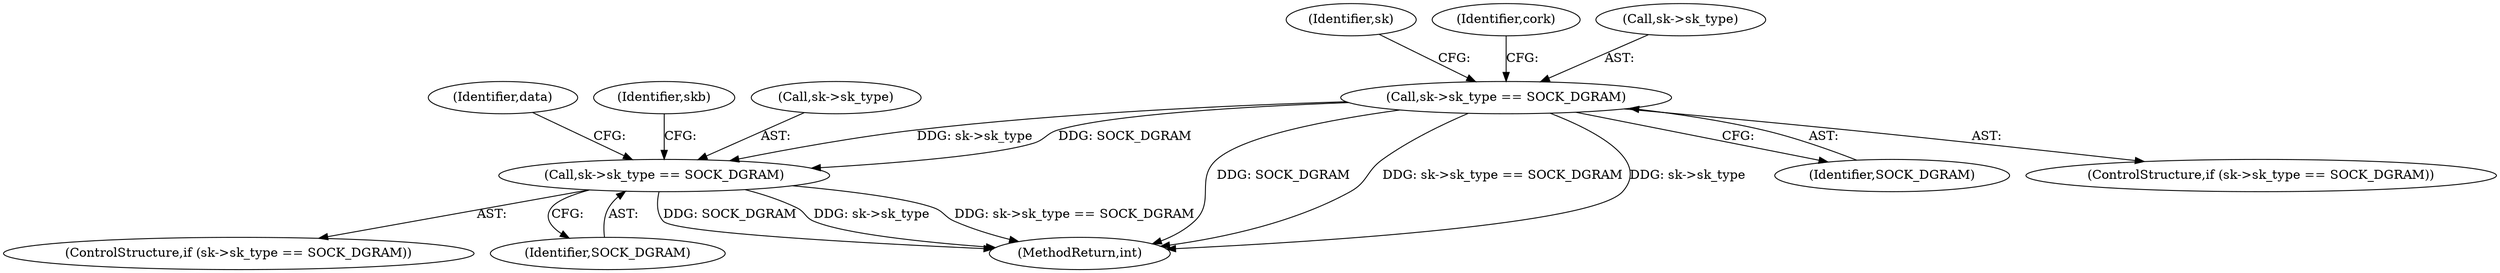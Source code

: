digraph "0_linux_2811ebac2521ceac84f2bdae402455baa6a7fb47@pointer" {
"1000639" [label="(Call,sk->sk_type == SOCK_DGRAM)"];
"1000993" [label="(Call,sk->sk_type == SOCK_DGRAM)"];
"1001005" [label="(Identifier,data)"];
"1000645" [label="(Identifier,sk)"];
"1000997" [label="(Identifier,SOCK_DGRAM)"];
"1001001" [label="(Identifier,skb)"];
"1000639" [label="(Call,sk->sk_type == SOCK_DGRAM)"];
"1000650" [label="(Identifier,cork)"];
"1000994" [label="(Call,sk->sk_type)"];
"1000993" [label="(Call,sk->sk_type == SOCK_DGRAM)"];
"1000640" [label="(Call,sk->sk_type)"];
"1000638" [label="(ControlStructure,if (sk->sk_type == SOCK_DGRAM))"];
"1001333" [label="(MethodReturn,int)"];
"1000643" [label="(Identifier,SOCK_DGRAM)"];
"1000992" [label="(ControlStructure,if (sk->sk_type == SOCK_DGRAM))"];
"1000639" -> "1000638"  [label="AST: "];
"1000639" -> "1000643"  [label="CFG: "];
"1000640" -> "1000639"  [label="AST: "];
"1000643" -> "1000639"  [label="AST: "];
"1000645" -> "1000639"  [label="CFG: "];
"1000650" -> "1000639"  [label="CFG: "];
"1000639" -> "1001333"  [label="DDG: SOCK_DGRAM"];
"1000639" -> "1001333"  [label="DDG: sk->sk_type == SOCK_DGRAM"];
"1000639" -> "1001333"  [label="DDG: sk->sk_type"];
"1000639" -> "1000993"  [label="DDG: sk->sk_type"];
"1000639" -> "1000993"  [label="DDG: SOCK_DGRAM"];
"1000993" -> "1000992"  [label="AST: "];
"1000993" -> "1000997"  [label="CFG: "];
"1000994" -> "1000993"  [label="AST: "];
"1000997" -> "1000993"  [label="AST: "];
"1001001" -> "1000993"  [label="CFG: "];
"1001005" -> "1000993"  [label="CFG: "];
"1000993" -> "1001333"  [label="DDG: sk->sk_type == SOCK_DGRAM"];
"1000993" -> "1001333"  [label="DDG: SOCK_DGRAM"];
"1000993" -> "1001333"  [label="DDG: sk->sk_type"];
}
